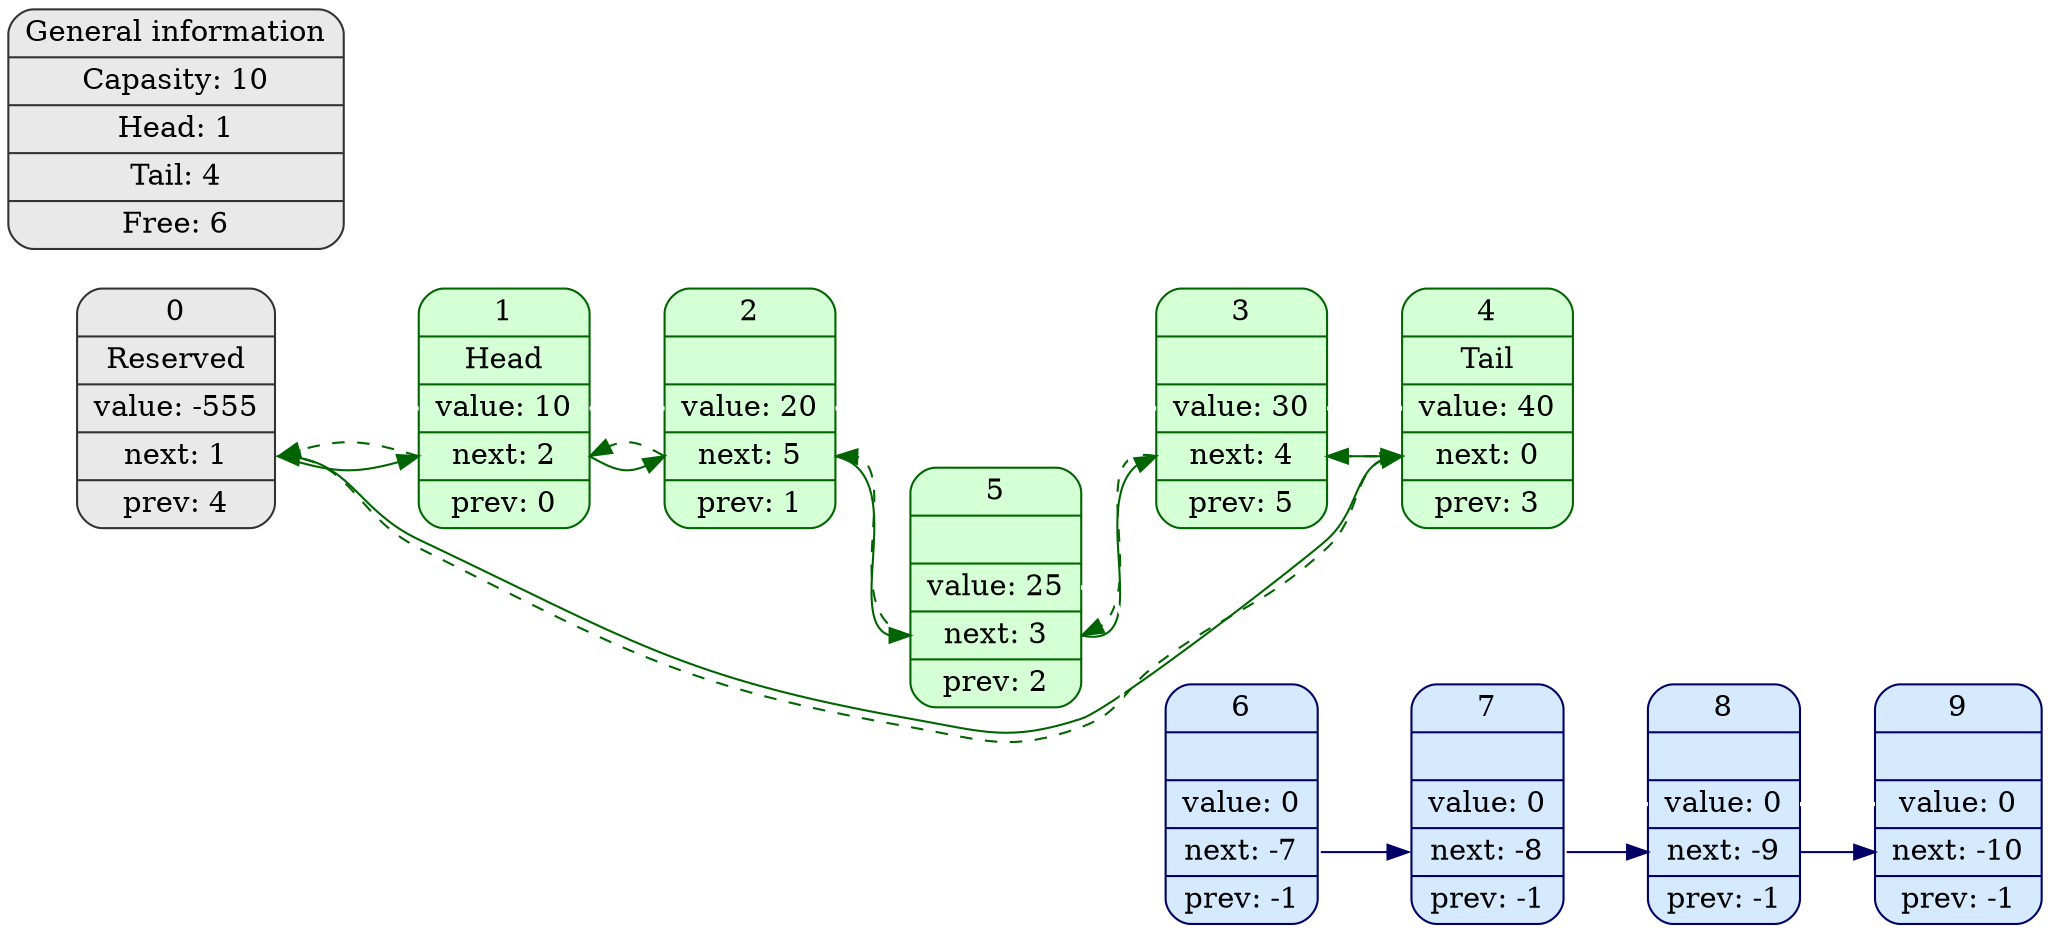 digraph {
  rankdir = LR;
  node [shape = Mrecord, color = "#006400", style = filled, fillcolor = "#D5FFD5"];
{  el0[color = "#333333", style = filled, fillcolor = "#E9E9E9", label = "0 | Reserved | <d0> value: -555 | <n0> next: 1 | <p0> prev: 4"];
  el1[label = "1 | Head | <d1> value: 10 | <n1> next: 2 | <p1> prev: 0"];
  el2[label = "2 | | <d2> value: 20 | <n2> next: 5 | <p2> prev: 1"];
  el3[label = "3 | | <d3> value: 30 | <n3> next: 4 | <p3> prev: 5"];
  el4[label = "4 | Tail | <d4> value: 40 | <n4> next: 0 | <p4> prev: 3"];
  el5[label = "5 | | <d5> value: 25 | <n5> next: 3 | <p5> prev: 2"];
  el6[color = "#000066", style = filled, fillcolor = "#D5EAFF", label = "6 | | <d6> value: 0 | <n6> next: -7 | <p6> prev: -1"];
  el7[color = "#000066", style = filled, fillcolor = "#D5EAFF", label = "7 | | <d7> value: 0 | <n7> next: -8 | <p7> prev: -1"];
  el8[color = "#000066", style = filled, fillcolor = "#D5EAFF", label = "8 | | <d8> value: 0 | <n8> next: -9 | <p8> prev: -1"];
  el9[color = "#000066", style = filled, fillcolor = "#D5EAFF", label = "9 | | <d9> value: 0 | <n9> next: -10 | <p9> prev: -1"];
  el0: <d0> ->el1: <d1> ->el2: <d2> ->el3: <d3> ->el4: <d4> ->el5: <d5> ->el6: <d6> ->el7: <d7> ->el8: <d8> ->el9: <d9> [weight = 100000, style = "bold", arrowhead = "none", color = "#FFFFFF"];
  el1: <n1> -> el2: <n2> [color = "#006400"];
  el2: <n2> -> el5: <n5> [color = "#006400"];
  el5: <n5> -> el3: <n3> [color = "#006400"];
  el3: <n3> -> el4: <n4> [color = "#006400"];
  el4: <n4> -> el0: <n0> [color = "#006400"];
  el0: <n0> -> el1: <n1> [color = "#006400"];
  el4: <n4> -> el3: <n3> [color = "#006400", style = "dashed"];
  el3: <n3> -> el5: <n5> [color = "#006400", style = "dashed"];
  el5: <n5> -> el2: <n2> [color = "#006400", style = "dashed"];
  el2: <n2> -> el1: <n1> [color = "#006400", style = "dashed"];
  el1: <n1> -> el0: <n0> [color = "#006400", style = "dashed"];
  el0: <n0> -> el4: <n4> [color = "#006400", style = "dashed"];
  el6: <n6> -> el7: <n7> [color = "#000066"];
  el7: <n7> -> el8: <n8> [color = "#000066"];
  el8: <n8> -> el9: <n9> [color = "#000066"];
}{  general[color = "#333333", style = filled, fillcolor = "#E9E9E9", label = "General information |      Capasity: 10 | Head: 1 | Tail: 4 | Free: 6"];
}}